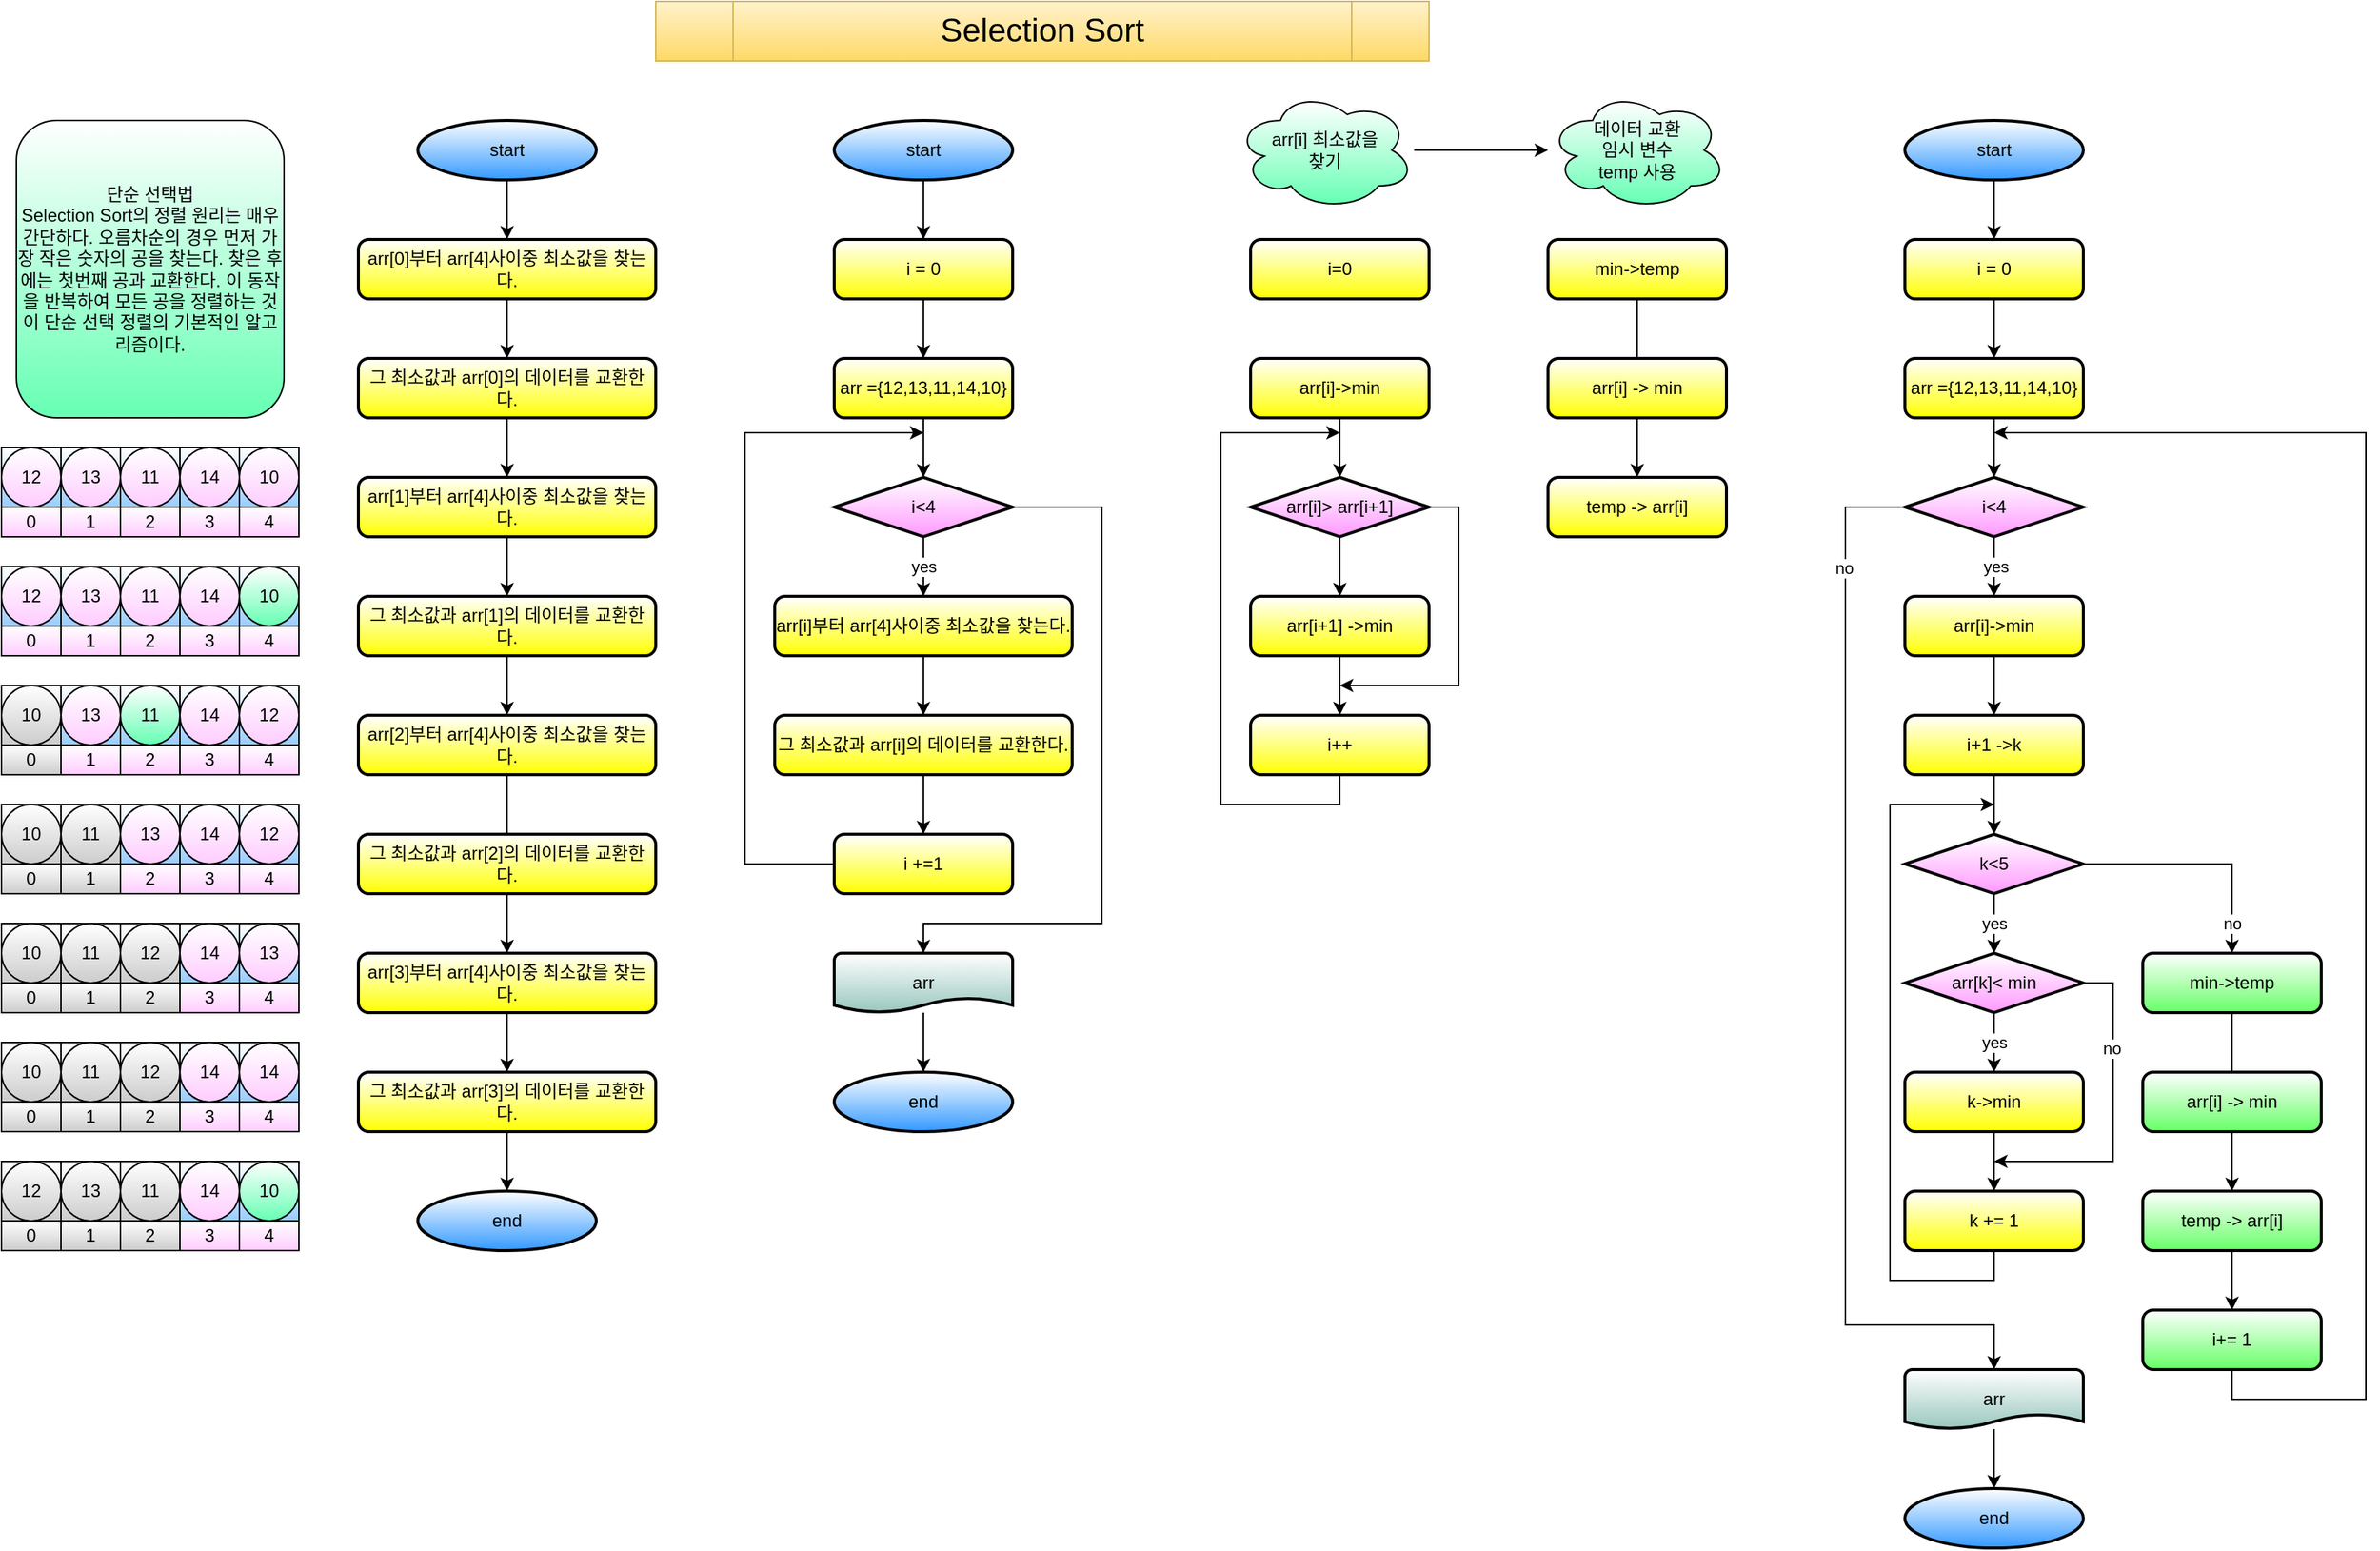 <mxfile version="19.0.3" type="device"><diagram id="YTNmqor_AYTTF3QztBnO" name="Page-1"><mxGraphModel dx="1662" dy="857" grid="1" gridSize="10" guides="1" tooltips="1" connect="1" arrows="1" fold="1" page="1" pageScale="1" pageWidth="850" pageHeight="1100" math="0" shadow="0"><root><mxCell id="0"/><mxCell id="1" parent="0"/><mxCell id="AClS4uB_UCHon8hixIta-1" value="" style="edgeStyle=orthogonalEdgeStyle;rounded=0;orthogonalLoop=1;jettySize=auto;html=1;" edge="1" parent="1" source="AClS4uB_UCHon8hixIta-2" target="AClS4uB_UCHon8hixIta-172"><mxGeometry relative="1" as="geometry"/></mxCell><mxCell id="AClS4uB_UCHon8hixIta-2" value="start" style="strokeWidth=2;html=1;shape=mxgraph.flowchart.start_2;whiteSpace=wrap;rounded=0;sketch=0;gradientColor=#3399FF;" vertex="1" parent="1"><mxGeometry x="600" y="120" width="120" height="40" as="geometry"/></mxCell><mxCell id="AClS4uB_UCHon8hixIta-3" value="" style="ellipse;whiteSpace=wrap;html=1;aspect=fixed;gradientColor=#FFCCFF;" vertex="1" parent="1"><mxGeometry x="40" y="340" width="40" height="40" as="geometry"/></mxCell><mxCell id="AClS4uB_UCHon8hixIta-4" value="" style="whiteSpace=wrap;html=1;aspect=fixed;gradientColor=#99CCFF;" vertex="1" parent="1"><mxGeometry x="40" y="340" width="40" height="40" as="geometry"/></mxCell><mxCell id="AClS4uB_UCHon8hixIta-5" value="12" style="ellipse;whiteSpace=wrap;html=1;aspect=fixed;gradientColor=#FFCCFF;" vertex="1" parent="1"><mxGeometry x="40" y="340" width="40" height="40" as="geometry"/></mxCell><mxCell id="AClS4uB_UCHon8hixIta-6" value="0" style="rounded=0;whiteSpace=wrap;html=1;gradientColor=#FFCCFF;" vertex="1" parent="1"><mxGeometry x="40" y="380" width="40" height="20" as="geometry"/></mxCell><mxCell id="AClS4uB_UCHon8hixIta-7" value="" style="ellipse;whiteSpace=wrap;html=1;aspect=fixed;gradientColor=#FFCCFF;" vertex="1" parent="1"><mxGeometry x="80" y="340" width="40" height="40" as="geometry"/></mxCell><mxCell id="AClS4uB_UCHon8hixIta-8" value="" style="whiteSpace=wrap;html=1;aspect=fixed;gradientColor=#99CCFF;" vertex="1" parent="1"><mxGeometry x="80" y="340" width="40" height="40" as="geometry"/></mxCell><mxCell id="AClS4uB_UCHon8hixIta-9" value="13" style="ellipse;whiteSpace=wrap;html=1;aspect=fixed;gradientColor=#FFCCFF;" vertex="1" parent="1"><mxGeometry x="80" y="340" width="40" height="40" as="geometry"/></mxCell><mxCell id="AClS4uB_UCHon8hixIta-10" value="1" style="rounded=0;whiteSpace=wrap;html=1;gradientColor=#FFCCFF;" vertex="1" parent="1"><mxGeometry x="80" y="380" width="40" height="20" as="geometry"/></mxCell><mxCell id="AClS4uB_UCHon8hixIta-11" value="" style="ellipse;whiteSpace=wrap;html=1;aspect=fixed;gradientColor=#FFCCFF;" vertex="1" parent="1"><mxGeometry x="120" y="340" width="40" height="40" as="geometry"/></mxCell><mxCell id="AClS4uB_UCHon8hixIta-12" value="" style="whiteSpace=wrap;html=1;aspect=fixed;gradientColor=#99CCFF;" vertex="1" parent="1"><mxGeometry x="120" y="340" width="40" height="40" as="geometry"/></mxCell><mxCell id="AClS4uB_UCHon8hixIta-13" value="11" style="ellipse;whiteSpace=wrap;html=1;aspect=fixed;gradientColor=#FFCCFF;" vertex="1" parent="1"><mxGeometry x="120" y="340" width="40" height="40" as="geometry"/></mxCell><mxCell id="AClS4uB_UCHon8hixIta-14" value="2" style="rounded=0;whiteSpace=wrap;html=1;gradientColor=#FFCCFF;" vertex="1" parent="1"><mxGeometry x="120" y="380" width="40" height="20" as="geometry"/></mxCell><mxCell id="AClS4uB_UCHon8hixIta-15" value="" style="ellipse;whiteSpace=wrap;html=1;aspect=fixed;gradientColor=#FFCCFF;" vertex="1" parent="1"><mxGeometry x="160" y="340" width="40" height="40" as="geometry"/></mxCell><mxCell id="AClS4uB_UCHon8hixIta-16" value="" style="whiteSpace=wrap;html=1;aspect=fixed;gradientColor=#99CCFF;" vertex="1" parent="1"><mxGeometry x="160" y="340" width="40" height="40" as="geometry"/></mxCell><mxCell id="AClS4uB_UCHon8hixIta-17" value="14" style="ellipse;whiteSpace=wrap;html=1;aspect=fixed;gradientColor=#FFCCFF;" vertex="1" parent="1"><mxGeometry x="160" y="340" width="40" height="40" as="geometry"/></mxCell><mxCell id="AClS4uB_UCHon8hixIta-18" value="3" style="rounded=0;whiteSpace=wrap;html=1;gradientColor=#FFCCFF;" vertex="1" parent="1"><mxGeometry x="160" y="380" width="40" height="20" as="geometry"/></mxCell><mxCell id="AClS4uB_UCHon8hixIta-19" value="" style="ellipse;whiteSpace=wrap;html=1;aspect=fixed;gradientColor=#FFCCFF;" vertex="1" parent="1"><mxGeometry x="200" y="340" width="40" height="40" as="geometry"/></mxCell><mxCell id="AClS4uB_UCHon8hixIta-20" value="" style="whiteSpace=wrap;html=1;aspect=fixed;gradientColor=#99CCFF;" vertex="1" parent="1"><mxGeometry x="200" y="340" width="40" height="40" as="geometry"/></mxCell><mxCell id="AClS4uB_UCHon8hixIta-21" value="10" style="ellipse;whiteSpace=wrap;html=1;aspect=fixed;gradientColor=#FFCCFF;" vertex="1" parent="1"><mxGeometry x="200" y="340" width="40" height="40" as="geometry"/></mxCell><mxCell id="AClS4uB_UCHon8hixIta-22" value="4" style="rounded=0;whiteSpace=wrap;html=1;gradientColor=#FFCCFF;" vertex="1" parent="1"><mxGeometry x="200" y="380" width="40" height="20" as="geometry"/></mxCell><mxCell id="AClS4uB_UCHon8hixIta-23" value="" style="ellipse;whiteSpace=wrap;html=1;aspect=fixed;gradientColor=#FFCCFF;" vertex="1" parent="1"><mxGeometry x="40" y="420" width="40" height="40" as="geometry"/></mxCell><mxCell id="AClS4uB_UCHon8hixIta-24" value="" style="whiteSpace=wrap;html=1;aspect=fixed;gradientColor=#99CCFF;" vertex="1" parent="1"><mxGeometry x="40" y="420" width="40" height="40" as="geometry"/></mxCell><mxCell id="AClS4uB_UCHon8hixIta-25" value="12" style="ellipse;whiteSpace=wrap;html=1;aspect=fixed;gradientColor=#FFCCFF;" vertex="1" parent="1"><mxGeometry x="40" y="420" width="40" height="40" as="geometry"/></mxCell><mxCell id="AClS4uB_UCHon8hixIta-26" value="0" style="rounded=0;whiteSpace=wrap;html=1;gradientColor=#FFCCFF;" vertex="1" parent="1"><mxGeometry x="40" y="460" width="40" height="20" as="geometry"/></mxCell><mxCell id="AClS4uB_UCHon8hixIta-27" value="" style="ellipse;whiteSpace=wrap;html=1;aspect=fixed;gradientColor=#FFCCFF;" vertex="1" parent="1"><mxGeometry x="80" y="420" width="40" height="40" as="geometry"/></mxCell><mxCell id="AClS4uB_UCHon8hixIta-28" value="" style="whiteSpace=wrap;html=1;aspect=fixed;gradientColor=#99CCFF;" vertex="1" parent="1"><mxGeometry x="80" y="420" width="40" height="40" as="geometry"/></mxCell><mxCell id="AClS4uB_UCHon8hixIta-29" value="13" style="ellipse;whiteSpace=wrap;html=1;aspect=fixed;gradientColor=#FFCCFF;" vertex="1" parent="1"><mxGeometry x="80" y="420" width="40" height="40" as="geometry"/></mxCell><mxCell id="AClS4uB_UCHon8hixIta-30" value="1" style="rounded=0;whiteSpace=wrap;html=1;gradientColor=#FFCCFF;" vertex="1" parent="1"><mxGeometry x="80" y="460" width="40" height="20" as="geometry"/></mxCell><mxCell id="AClS4uB_UCHon8hixIta-31" value="" style="ellipse;whiteSpace=wrap;html=1;aspect=fixed;gradientColor=#FFCCFF;" vertex="1" parent="1"><mxGeometry x="120" y="420" width="40" height="40" as="geometry"/></mxCell><mxCell id="AClS4uB_UCHon8hixIta-32" value="" style="whiteSpace=wrap;html=1;aspect=fixed;gradientColor=#99CCFF;" vertex="1" parent="1"><mxGeometry x="120" y="420" width="40" height="40" as="geometry"/></mxCell><mxCell id="AClS4uB_UCHon8hixIta-33" value="11" style="ellipse;whiteSpace=wrap;html=1;aspect=fixed;gradientColor=#FFCCFF;" vertex="1" parent="1"><mxGeometry x="120" y="420" width="40" height="40" as="geometry"/></mxCell><mxCell id="AClS4uB_UCHon8hixIta-34" value="2" style="rounded=0;whiteSpace=wrap;html=1;gradientColor=#FFCCFF;" vertex="1" parent="1"><mxGeometry x="120" y="460" width="40" height="20" as="geometry"/></mxCell><mxCell id="AClS4uB_UCHon8hixIta-35" value="" style="ellipse;whiteSpace=wrap;html=1;aspect=fixed;gradientColor=#FFCCFF;" vertex="1" parent="1"><mxGeometry x="160" y="420" width="40" height="40" as="geometry"/></mxCell><mxCell id="AClS4uB_UCHon8hixIta-36" value="" style="whiteSpace=wrap;html=1;aspect=fixed;gradientColor=#99CCFF;" vertex="1" parent="1"><mxGeometry x="160" y="420" width="40" height="40" as="geometry"/></mxCell><mxCell id="AClS4uB_UCHon8hixIta-37" value="14" style="ellipse;whiteSpace=wrap;html=1;aspect=fixed;gradientColor=#FFCCFF;" vertex="1" parent="1"><mxGeometry x="160" y="420" width="40" height="40" as="geometry"/></mxCell><mxCell id="AClS4uB_UCHon8hixIta-38" value="3" style="rounded=0;whiteSpace=wrap;html=1;gradientColor=#FFCCFF;" vertex="1" parent="1"><mxGeometry x="160" y="460" width="40" height="20" as="geometry"/></mxCell><mxCell id="AClS4uB_UCHon8hixIta-39" value="" style="ellipse;whiteSpace=wrap;html=1;aspect=fixed;gradientColor=#FFCCFF;" vertex="1" parent="1"><mxGeometry x="200" y="420" width="40" height="40" as="geometry"/></mxCell><mxCell id="AClS4uB_UCHon8hixIta-40" value="" style="whiteSpace=wrap;html=1;aspect=fixed;gradientColor=#99CCFF;" vertex="1" parent="1"><mxGeometry x="200" y="420" width="40" height="40" as="geometry"/></mxCell><mxCell id="AClS4uB_UCHon8hixIta-41" value="10" style="ellipse;whiteSpace=wrap;html=1;aspect=fixed;gradientColor=#66FFB3;" vertex="1" parent="1"><mxGeometry x="200" y="420" width="40" height="40" as="geometry"/></mxCell><mxCell id="AClS4uB_UCHon8hixIta-42" value="4" style="rounded=0;whiteSpace=wrap;html=1;gradientColor=#FFCCFF;" vertex="1" parent="1"><mxGeometry x="200" y="460" width="40" height="20" as="geometry"/></mxCell><mxCell id="AClS4uB_UCHon8hixIta-43" value="" style="ellipse;whiteSpace=wrap;html=1;aspect=fixed;gradientColor=#CCCCCC;" vertex="1" parent="1"><mxGeometry x="40" y="500" width="40" height="40" as="geometry"/></mxCell><mxCell id="AClS4uB_UCHon8hixIta-44" value="" style="whiteSpace=wrap;html=1;aspect=fixed;gradientColor=#CCCCCC;" vertex="1" parent="1"><mxGeometry x="40" y="500" width="40" height="40" as="geometry"/></mxCell><mxCell id="AClS4uB_UCHon8hixIta-45" value="10" style="ellipse;whiteSpace=wrap;html=1;aspect=fixed;gradientColor=#CCCCCC;" vertex="1" parent="1"><mxGeometry x="40" y="500" width="40" height="40" as="geometry"/></mxCell><mxCell id="AClS4uB_UCHon8hixIta-46" value="0" style="rounded=0;whiteSpace=wrap;html=1;gradientColor=#CCCCCC;" vertex="1" parent="1"><mxGeometry x="40" y="540" width="40" height="20" as="geometry"/></mxCell><mxCell id="AClS4uB_UCHon8hixIta-47" value="" style="ellipse;whiteSpace=wrap;html=1;aspect=fixed;gradientColor=#FFCCFF;" vertex="1" parent="1"><mxGeometry x="80" y="500" width="40" height="40" as="geometry"/></mxCell><mxCell id="AClS4uB_UCHon8hixIta-48" value="" style="whiteSpace=wrap;html=1;aspect=fixed;gradientColor=#99CCFF;" vertex="1" parent="1"><mxGeometry x="80" y="500" width="40" height="40" as="geometry"/></mxCell><mxCell id="AClS4uB_UCHon8hixIta-49" value="13" style="ellipse;whiteSpace=wrap;html=1;aspect=fixed;gradientColor=#FFCCFF;" vertex="1" parent="1"><mxGeometry x="80" y="500" width="40" height="40" as="geometry"/></mxCell><mxCell id="AClS4uB_UCHon8hixIta-50" value="1" style="rounded=0;whiteSpace=wrap;html=1;gradientColor=#FFCCFF;" vertex="1" parent="1"><mxGeometry x="80" y="540" width="40" height="20" as="geometry"/></mxCell><mxCell id="AClS4uB_UCHon8hixIta-51" value="" style="ellipse;whiteSpace=wrap;html=1;aspect=fixed;gradientColor=#FFCCFF;" vertex="1" parent="1"><mxGeometry x="120" y="500" width="40" height="40" as="geometry"/></mxCell><mxCell id="AClS4uB_UCHon8hixIta-52" value="" style="whiteSpace=wrap;html=1;aspect=fixed;gradientColor=#99CCFF;" vertex="1" parent="1"><mxGeometry x="120" y="500" width="40" height="40" as="geometry"/></mxCell><mxCell id="AClS4uB_UCHon8hixIta-53" value="11" style="ellipse;whiteSpace=wrap;html=1;aspect=fixed;gradientColor=#66FFB3;" vertex="1" parent="1"><mxGeometry x="120" y="500" width="40" height="40" as="geometry"/></mxCell><mxCell id="AClS4uB_UCHon8hixIta-54" value="2" style="rounded=0;whiteSpace=wrap;html=1;gradientColor=#FFCCFF;" vertex="1" parent="1"><mxGeometry x="120" y="540" width="40" height="20" as="geometry"/></mxCell><mxCell id="AClS4uB_UCHon8hixIta-55" value="" style="ellipse;whiteSpace=wrap;html=1;aspect=fixed;gradientColor=#FFCCFF;" vertex="1" parent="1"><mxGeometry x="160" y="500" width="40" height="40" as="geometry"/></mxCell><mxCell id="AClS4uB_UCHon8hixIta-56" value="" style="whiteSpace=wrap;html=1;aspect=fixed;gradientColor=#99CCFF;" vertex="1" parent="1"><mxGeometry x="160" y="500" width="40" height="40" as="geometry"/></mxCell><mxCell id="AClS4uB_UCHon8hixIta-57" value="14" style="ellipse;whiteSpace=wrap;html=1;aspect=fixed;gradientColor=#FFCCFF;" vertex="1" parent="1"><mxGeometry x="160" y="500" width="40" height="40" as="geometry"/></mxCell><mxCell id="AClS4uB_UCHon8hixIta-58" value="3" style="rounded=0;whiteSpace=wrap;html=1;gradientColor=#FFCCFF;" vertex="1" parent="1"><mxGeometry x="160" y="540" width="40" height="20" as="geometry"/></mxCell><mxCell id="AClS4uB_UCHon8hixIta-59" value="" style="ellipse;whiteSpace=wrap;html=1;aspect=fixed;gradientColor=#FFCCFF;" vertex="1" parent="1"><mxGeometry x="200" y="500" width="40" height="40" as="geometry"/></mxCell><mxCell id="AClS4uB_UCHon8hixIta-60" value="" style="whiteSpace=wrap;html=1;aspect=fixed;gradientColor=#99CCFF;" vertex="1" parent="1"><mxGeometry x="200" y="500" width="40" height="40" as="geometry"/></mxCell><mxCell id="AClS4uB_UCHon8hixIta-61" value="12" style="ellipse;whiteSpace=wrap;html=1;aspect=fixed;gradientColor=#FFCCFF;" vertex="1" parent="1"><mxGeometry x="200" y="500" width="40" height="40" as="geometry"/></mxCell><mxCell id="AClS4uB_UCHon8hixIta-62" value="4" style="rounded=0;whiteSpace=wrap;html=1;gradientColor=#FFCCFF;" vertex="1" parent="1"><mxGeometry x="200" y="540" width="40" height="20" as="geometry"/></mxCell><mxCell id="AClS4uB_UCHon8hixIta-63" value="" style="ellipse;whiteSpace=wrap;html=1;aspect=fixed;gradientColor=#CCCCCC;" vertex="1" parent="1"><mxGeometry x="40" y="580" width="40" height="40" as="geometry"/></mxCell><mxCell id="AClS4uB_UCHon8hixIta-64" value="" style="whiteSpace=wrap;html=1;aspect=fixed;gradientColor=#CCCCCC;" vertex="1" parent="1"><mxGeometry x="40" y="580" width="40" height="40" as="geometry"/></mxCell><mxCell id="AClS4uB_UCHon8hixIta-65" value="10" style="ellipse;whiteSpace=wrap;html=1;aspect=fixed;gradientColor=#CCCCCC;" vertex="1" parent="1"><mxGeometry x="40" y="580" width="40" height="40" as="geometry"/></mxCell><mxCell id="AClS4uB_UCHon8hixIta-66" value="0" style="rounded=0;whiteSpace=wrap;html=1;gradientColor=#CCCCCC;" vertex="1" parent="1"><mxGeometry x="40" y="620" width="40" height="20" as="geometry"/></mxCell><mxCell id="AClS4uB_UCHon8hixIta-67" value="" style="ellipse;whiteSpace=wrap;html=1;aspect=fixed;gradientColor=#CCCCCC;" vertex="1" parent="1"><mxGeometry x="80" y="580" width="40" height="40" as="geometry"/></mxCell><mxCell id="AClS4uB_UCHon8hixIta-68" value="" style="whiteSpace=wrap;html=1;aspect=fixed;gradientColor=#CCCCCC;" vertex="1" parent="1"><mxGeometry x="80" y="580" width="40" height="40" as="geometry"/></mxCell><mxCell id="AClS4uB_UCHon8hixIta-69" value="11" style="ellipse;whiteSpace=wrap;html=1;aspect=fixed;gradientColor=#CCCCCC;" vertex="1" parent="1"><mxGeometry x="80" y="580" width="40" height="40" as="geometry"/></mxCell><mxCell id="AClS4uB_UCHon8hixIta-70" value="1" style="rounded=0;whiteSpace=wrap;html=1;gradientColor=#CCCCCC;" vertex="1" parent="1"><mxGeometry x="80" y="620" width="40" height="20" as="geometry"/></mxCell><mxCell id="AClS4uB_UCHon8hixIta-71" value="" style="ellipse;whiteSpace=wrap;html=1;aspect=fixed;gradientColor=#FFCCFF;" vertex="1" parent="1"><mxGeometry x="120" y="580" width="40" height="40" as="geometry"/></mxCell><mxCell id="AClS4uB_UCHon8hixIta-72" value="" style="whiteSpace=wrap;html=1;aspect=fixed;gradientColor=#99CCFF;" vertex="1" parent="1"><mxGeometry x="120" y="580" width="40" height="40" as="geometry"/></mxCell><mxCell id="AClS4uB_UCHon8hixIta-73" value="13" style="ellipse;whiteSpace=wrap;html=1;aspect=fixed;gradientColor=#FFCCFF;" vertex="1" parent="1"><mxGeometry x="120" y="580" width="40" height="40" as="geometry"/></mxCell><mxCell id="AClS4uB_UCHon8hixIta-74" value="2" style="rounded=0;whiteSpace=wrap;html=1;gradientColor=#FFCCFF;" vertex="1" parent="1"><mxGeometry x="120" y="620" width="40" height="20" as="geometry"/></mxCell><mxCell id="AClS4uB_UCHon8hixIta-75" value="" style="ellipse;whiteSpace=wrap;html=1;aspect=fixed;gradientColor=#FFCCFF;" vertex="1" parent="1"><mxGeometry x="160" y="580" width="40" height="40" as="geometry"/></mxCell><mxCell id="AClS4uB_UCHon8hixIta-76" value="" style="whiteSpace=wrap;html=1;aspect=fixed;gradientColor=#99CCFF;" vertex="1" parent="1"><mxGeometry x="160" y="580" width="40" height="40" as="geometry"/></mxCell><mxCell id="AClS4uB_UCHon8hixIta-77" value="14" style="ellipse;whiteSpace=wrap;html=1;aspect=fixed;gradientColor=#FFCCFF;" vertex="1" parent="1"><mxGeometry x="160" y="580" width="40" height="40" as="geometry"/></mxCell><mxCell id="AClS4uB_UCHon8hixIta-78" value="3" style="rounded=0;whiteSpace=wrap;html=1;gradientColor=#FFCCFF;" vertex="1" parent="1"><mxGeometry x="160" y="620" width="40" height="20" as="geometry"/></mxCell><mxCell id="AClS4uB_UCHon8hixIta-79" value="" style="ellipse;whiteSpace=wrap;html=1;aspect=fixed;gradientColor=#FFCCFF;" vertex="1" parent="1"><mxGeometry x="200" y="580" width="40" height="40" as="geometry"/></mxCell><mxCell id="AClS4uB_UCHon8hixIta-80" value="" style="whiteSpace=wrap;html=1;aspect=fixed;gradientColor=#99CCFF;" vertex="1" parent="1"><mxGeometry x="200" y="580" width="40" height="40" as="geometry"/></mxCell><mxCell id="AClS4uB_UCHon8hixIta-81" value="12" style="ellipse;whiteSpace=wrap;html=1;aspect=fixed;gradientColor=#FFCCFF;" vertex="1" parent="1"><mxGeometry x="200" y="580" width="40" height="40" as="geometry"/></mxCell><mxCell id="AClS4uB_UCHon8hixIta-82" value="4" style="rounded=0;whiteSpace=wrap;html=1;gradientColor=#FFCCFF;" vertex="1" parent="1"><mxGeometry x="200" y="620" width="40" height="20" as="geometry"/></mxCell><mxCell id="AClS4uB_UCHon8hixIta-83" value="" style="ellipse;whiteSpace=wrap;html=1;aspect=fixed;gradientColor=#CCCCCC;" vertex="1" parent="1"><mxGeometry x="40" y="660" width="40" height="40" as="geometry"/></mxCell><mxCell id="AClS4uB_UCHon8hixIta-84" value="" style="whiteSpace=wrap;html=1;aspect=fixed;gradientColor=#CCCCCC;" vertex="1" parent="1"><mxGeometry x="40" y="660" width="40" height="40" as="geometry"/></mxCell><mxCell id="AClS4uB_UCHon8hixIta-85" value="10" style="ellipse;whiteSpace=wrap;html=1;aspect=fixed;gradientColor=#CCCCCC;" vertex="1" parent="1"><mxGeometry x="40" y="660" width="40" height="40" as="geometry"/></mxCell><mxCell id="AClS4uB_UCHon8hixIta-86" value="0" style="rounded=0;whiteSpace=wrap;html=1;gradientColor=#CCCCCC;" vertex="1" parent="1"><mxGeometry x="40" y="700" width="40" height="20" as="geometry"/></mxCell><mxCell id="AClS4uB_UCHon8hixIta-87" value="" style="ellipse;whiteSpace=wrap;html=1;aspect=fixed;gradientColor=#CCCCCC;" vertex="1" parent="1"><mxGeometry x="80" y="660" width="40" height="40" as="geometry"/></mxCell><mxCell id="AClS4uB_UCHon8hixIta-88" value="" style="whiteSpace=wrap;html=1;aspect=fixed;gradientColor=#CCCCCC;" vertex="1" parent="1"><mxGeometry x="80" y="660" width="40" height="40" as="geometry"/></mxCell><mxCell id="AClS4uB_UCHon8hixIta-89" value="11" style="ellipse;whiteSpace=wrap;html=1;aspect=fixed;gradientColor=#CCCCCC;" vertex="1" parent="1"><mxGeometry x="80" y="660" width="40" height="40" as="geometry"/></mxCell><mxCell id="AClS4uB_UCHon8hixIta-90" value="1" style="rounded=0;whiteSpace=wrap;html=1;gradientColor=#CCCCCC;" vertex="1" parent="1"><mxGeometry x="80" y="700" width="40" height="20" as="geometry"/></mxCell><mxCell id="AClS4uB_UCHon8hixIta-91" value="" style="ellipse;whiteSpace=wrap;html=1;aspect=fixed;gradientColor=#CCCCCC;" vertex="1" parent="1"><mxGeometry x="120" y="660" width="40" height="40" as="geometry"/></mxCell><mxCell id="AClS4uB_UCHon8hixIta-92" value="" style="whiteSpace=wrap;html=1;aspect=fixed;gradientColor=#CCCCCC;" vertex="1" parent="1"><mxGeometry x="120" y="660" width="40" height="40" as="geometry"/></mxCell><mxCell id="AClS4uB_UCHon8hixIta-93" value="12" style="ellipse;whiteSpace=wrap;html=1;aspect=fixed;gradientColor=#CCCCCC;" vertex="1" parent="1"><mxGeometry x="120" y="660" width="40" height="40" as="geometry"/></mxCell><mxCell id="AClS4uB_UCHon8hixIta-94" value="2" style="rounded=0;whiteSpace=wrap;html=1;gradientColor=#CCCCCC;" vertex="1" parent="1"><mxGeometry x="120" y="700" width="40" height="20" as="geometry"/></mxCell><mxCell id="AClS4uB_UCHon8hixIta-95" value="" style="ellipse;whiteSpace=wrap;html=1;aspect=fixed;gradientColor=#FFCCFF;" vertex="1" parent="1"><mxGeometry x="160" y="660" width="40" height="40" as="geometry"/></mxCell><mxCell id="AClS4uB_UCHon8hixIta-96" value="" style="whiteSpace=wrap;html=1;aspect=fixed;gradientColor=#99CCFF;" vertex="1" parent="1"><mxGeometry x="160" y="660" width="40" height="40" as="geometry"/></mxCell><mxCell id="AClS4uB_UCHon8hixIta-97" value="14" style="ellipse;whiteSpace=wrap;html=1;aspect=fixed;gradientColor=#FFCCFF;" vertex="1" parent="1"><mxGeometry x="160" y="660" width="40" height="40" as="geometry"/></mxCell><mxCell id="AClS4uB_UCHon8hixIta-98" value="3" style="rounded=0;whiteSpace=wrap;html=1;gradientColor=#FFCCFF;" vertex="1" parent="1"><mxGeometry x="160" y="700" width="40" height="20" as="geometry"/></mxCell><mxCell id="AClS4uB_UCHon8hixIta-99" value="" style="ellipse;whiteSpace=wrap;html=1;aspect=fixed;gradientColor=#FFCCFF;" vertex="1" parent="1"><mxGeometry x="200" y="660" width="40" height="40" as="geometry"/></mxCell><mxCell id="AClS4uB_UCHon8hixIta-100" value="" style="whiteSpace=wrap;html=1;aspect=fixed;gradientColor=#99CCFF;" vertex="1" parent="1"><mxGeometry x="200" y="660" width="40" height="40" as="geometry"/></mxCell><mxCell id="AClS4uB_UCHon8hixIta-101" value="13" style="ellipse;whiteSpace=wrap;html=1;aspect=fixed;gradientColor=#FFCCFF;" vertex="1" parent="1"><mxGeometry x="200" y="660" width="40" height="40" as="geometry"/></mxCell><mxCell id="AClS4uB_UCHon8hixIta-102" value="4" style="rounded=0;whiteSpace=wrap;html=1;gradientColor=#FFCCFF;" vertex="1" parent="1"><mxGeometry x="200" y="700" width="40" height="20" as="geometry"/></mxCell><mxCell id="AClS4uB_UCHon8hixIta-103" value="" style="ellipse;whiteSpace=wrap;html=1;aspect=fixed;gradientColor=#CCCCCC;" vertex="1" parent="1"><mxGeometry x="40" y="740" width="40" height="40" as="geometry"/></mxCell><mxCell id="AClS4uB_UCHon8hixIta-104" value="" style="whiteSpace=wrap;html=1;aspect=fixed;gradientColor=#CCCCCC;" vertex="1" parent="1"><mxGeometry x="40" y="740" width="40" height="40" as="geometry"/></mxCell><mxCell id="AClS4uB_UCHon8hixIta-105" value="10" style="ellipse;whiteSpace=wrap;html=1;aspect=fixed;gradientColor=#CCCCCC;" vertex="1" parent="1"><mxGeometry x="40" y="740" width="40" height="40" as="geometry"/></mxCell><mxCell id="AClS4uB_UCHon8hixIta-106" value="0" style="rounded=0;whiteSpace=wrap;html=1;gradientColor=#CCCCCC;" vertex="1" parent="1"><mxGeometry x="40" y="780" width="40" height="20" as="geometry"/></mxCell><mxCell id="AClS4uB_UCHon8hixIta-107" value="" style="ellipse;whiteSpace=wrap;html=1;aspect=fixed;gradientColor=#CCCCCC;" vertex="1" parent="1"><mxGeometry x="80" y="740" width="40" height="40" as="geometry"/></mxCell><mxCell id="AClS4uB_UCHon8hixIta-108" value="" style="whiteSpace=wrap;html=1;aspect=fixed;gradientColor=#CCCCCC;" vertex="1" parent="1"><mxGeometry x="80" y="740" width="40" height="40" as="geometry"/></mxCell><mxCell id="AClS4uB_UCHon8hixIta-109" value="11" style="ellipse;whiteSpace=wrap;html=1;aspect=fixed;gradientColor=#CCCCCC;" vertex="1" parent="1"><mxGeometry x="80" y="740" width="40" height="40" as="geometry"/></mxCell><mxCell id="AClS4uB_UCHon8hixIta-110" value="1" style="rounded=0;whiteSpace=wrap;html=1;gradientColor=#CCCCCC;" vertex="1" parent="1"><mxGeometry x="80" y="780" width="40" height="20" as="geometry"/></mxCell><mxCell id="AClS4uB_UCHon8hixIta-111" value="" style="ellipse;whiteSpace=wrap;html=1;aspect=fixed;gradientColor=#CCCCCC;" vertex="1" parent="1"><mxGeometry x="120" y="740" width="40" height="40" as="geometry"/></mxCell><mxCell id="AClS4uB_UCHon8hixIta-112" value="" style="whiteSpace=wrap;html=1;aspect=fixed;gradientColor=#CCCCCC;" vertex="1" parent="1"><mxGeometry x="120" y="740" width="40" height="40" as="geometry"/></mxCell><mxCell id="AClS4uB_UCHon8hixIta-113" value="12" style="ellipse;whiteSpace=wrap;html=1;aspect=fixed;gradientColor=#CCCCCC;" vertex="1" parent="1"><mxGeometry x="120" y="740" width="40" height="40" as="geometry"/></mxCell><mxCell id="AClS4uB_UCHon8hixIta-114" value="2" style="rounded=0;whiteSpace=wrap;html=1;gradientColor=#CCCCCC;" vertex="1" parent="1"><mxGeometry x="120" y="780" width="40" height="20" as="geometry"/></mxCell><mxCell id="AClS4uB_UCHon8hixIta-115" value="" style="ellipse;whiteSpace=wrap;html=1;aspect=fixed;gradientColor=#FFCCFF;" vertex="1" parent="1"><mxGeometry x="160" y="740" width="40" height="40" as="geometry"/></mxCell><mxCell id="AClS4uB_UCHon8hixIta-116" value="" style="whiteSpace=wrap;html=1;aspect=fixed;gradientColor=#99CCFF;" vertex="1" parent="1"><mxGeometry x="160" y="740" width="40" height="40" as="geometry"/></mxCell><mxCell id="AClS4uB_UCHon8hixIta-117" value="14" style="ellipse;whiteSpace=wrap;html=1;aspect=fixed;gradientColor=#FFCCFF;" vertex="1" parent="1"><mxGeometry x="160" y="740" width="40" height="40" as="geometry"/></mxCell><mxCell id="AClS4uB_UCHon8hixIta-118" value="3" style="rounded=0;whiteSpace=wrap;html=1;gradientColor=#FFCCFF;" vertex="1" parent="1"><mxGeometry x="160" y="780" width="40" height="20" as="geometry"/></mxCell><mxCell id="AClS4uB_UCHon8hixIta-119" value="" style="ellipse;whiteSpace=wrap;html=1;aspect=fixed;gradientColor=#FFCCFF;" vertex="1" parent="1"><mxGeometry x="200" y="740" width="40" height="40" as="geometry"/></mxCell><mxCell id="AClS4uB_UCHon8hixIta-120" value="" style="whiteSpace=wrap;html=1;aspect=fixed;gradientColor=#99CCFF;" vertex="1" parent="1"><mxGeometry x="200" y="740" width="40" height="40" as="geometry"/></mxCell><mxCell id="AClS4uB_UCHon8hixIta-121" value="14" style="ellipse;whiteSpace=wrap;html=1;aspect=fixed;gradientColor=#FFCCFF;" vertex="1" parent="1"><mxGeometry x="200" y="740" width="40" height="40" as="geometry"/></mxCell><mxCell id="AClS4uB_UCHon8hixIta-122" value="4" style="rounded=0;whiteSpace=wrap;html=1;gradientColor=#FFCCFF;" vertex="1" parent="1"><mxGeometry x="200" y="780" width="40" height="20" as="geometry"/></mxCell><mxCell id="AClS4uB_UCHon8hixIta-123" value="" style="ellipse;whiteSpace=wrap;html=1;aspect=fixed;gradientColor=#CCCCCC;" vertex="1" parent="1"><mxGeometry x="40" y="820" width="40" height="40" as="geometry"/></mxCell><mxCell id="AClS4uB_UCHon8hixIta-124" value="" style="whiteSpace=wrap;html=1;aspect=fixed;gradientColor=#CCCCCC;" vertex="1" parent="1"><mxGeometry x="40" y="820" width="40" height="40" as="geometry"/></mxCell><mxCell id="AClS4uB_UCHon8hixIta-125" value="12" style="ellipse;whiteSpace=wrap;html=1;aspect=fixed;gradientColor=#CCCCCC;" vertex="1" parent="1"><mxGeometry x="40" y="820" width="40" height="40" as="geometry"/></mxCell><mxCell id="AClS4uB_UCHon8hixIta-126" value="0" style="rounded=0;whiteSpace=wrap;html=1;gradientColor=#CCCCCC;" vertex="1" parent="1"><mxGeometry x="40" y="860" width="40" height="20" as="geometry"/></mxCell><mxCell id="AClS4uB_UCHon8hixIta-127" value="" style="ellipse;whiteSpace=wrap;html=1;aspect=fixed;gradientColor=#CCCCCC;" vertex="1" parent="1"><mxGeometry x="80" y="820" width="40" height="40" as="geometry"/></mxCell><mxCell id="AClS4uB_UCHon8hixIta-128" value="" style="whiteSpace=wrap;html=1;aspect=fixed;gradientColor=#CCCCCC;" vertex="1" parent="1"><mxGeometry x="80" y="820" width="40" height="40" as="geometry"/></mxCell><mxCell id="AClS4uB_UCHon8hixIta-129" value="13" style="ellipse;whiteSpace=wrap;html=1;aspect=fixed;gradientColor=#CCCCCC;" vertex="1" parent="1"><mxGeometry x="80" y="820" width="40" height="40" as="geometry"/></mxCell><mxCell id="AClS4uB_UCHon8hixIta-130" value="1" style="rounded=0;whiteSpace=wrap;html=1;gradientColor=#CCCCCC;" vertex="1" parent="1"><mxGeometry x="80" y="860" width="40" height="20" as="geometry"/></mxCell><mxCell id="AClS4uB_UCHon8hixIta-131" value="" style="ellipse;whiteSpace=wrap;html=1;aspect=fixed;gradientColor=#CCCCCC;" vertex="1" parent="1"><mxGeometry x="120" y="820" width="40" height="40" as="geometry"/></mxCell><mxCell id="AClS4uB_UCHon8hixIta-132" value="" style="whiteSpace=wrap;html=1;aspect=fixed;gradientColor=#CCCCCC;" vertex="1" parent="1"><mxGeometry x="120" y="820" width="40" height="40" as="geometry"/></mxCell><mxCell id="AClS4uB_UCHon8hixIta-133" value="11" style="ellipse;whiteSpace=wrap;html=1;aspect=fixed;gradientColor=#CCCCCC;" vertex="1" parent="1"><mxGeometry x="120" y="820" width="40" height="40" as="geometry"/></mxCell><mxCell id="AClS4uB_UCHon8hixIta-134" value="2" style="rounded=0;whiteSpace=wrap;html=1;gradientColor=#CCCCCC;" vertex="1" parent="1"><mxGeometry x="120" y="860" width="40" height="20" as="geometry"/></mxCell><mxCell id="AClS4uB_UCHon8hixIta-135" value="" style="ellipse;whiteSpace=wrap;html=1;aspect=fixed;gradientColor=#FFCCFF;" vertex="1" parent="1"><mxGeometry x="160" y="820" width="40" height="40" as="geometry"/></mxCell><mxCell id="AClS4uB_UCHon8hixIta-136" value="" style="whiteSpace=wrap;html=1;aspect=fixed;gradientColor=#99CCFF;" vertex="1" parent="1"><mxGeometry x="160" y="820" width="40" height="40" as="geometry"/></mxCell><mxCell id="AClS4uB_UCHon8hixIta-137" value="14" style="ellipse;whiteSpace=wrap;html=1;aspect=fixed;gradientColor=#FFCCFF;" vertex="1" parent="1"><mxGeometry x="160" y="820" width="40" height="40" as="geometry"/></mxCell><mxCell id="AClS4uB_UCHon8hixIta-138" value="3" style="rounded=0;whiteSpace=wrap;html=1;gradientColor=#FFCCFF;" vertex="1" parent="1"><mxGeometry x="160" y="860" width="40" height="20" as="geometry"/></mxCell><mxCell id="AClS4uB_UCHon8hixIta-139" value="" style="ellipse;whiteSpace=wrap;html=1;aspect=fixed;gradientColor=#FFCCFF;" vertex="1" parent="1"><mxGeometry x="200" y="820" width="40" height="40" as="geometry"/></mxCell><mxCell id="AClS4uB_UCHon8hixIta-140" value="" style="whiteSpace=wrap;html=1;aspect=fixed;gradientColor=#99CCFF;" vertex="1" parent="1"><mxGeometry x="200" y="820" width="40" height="40" as="geometry"/></mxCell><mxCell id="AClS4uB_UCHon8hixIta-141" value="10" style="ellipse;whiteSpace=wrap;html=1;aspect=fixed;gradientColor=#66FFB3;" vertex="1" parent="1"><mxGeometry x="200" y="820" width="40" height="40" as="geometry"/></mxCell><mxCell id="AClS4uB_UCHon8hixIta-142" value="4" style="rounded=0;whiteSpace=wrap;html=1;gradientColor=#FFCCFF;" vertex="1" parent="1"><mxGeometry x="200" y="860" width="40" height="20" as="geometry"/></mxCell><mxCell id="AClS4uB_UCHon8hixIta-143" value="" style="edgeStyle=orthogonalEdgeStyle;rounded=0;orthogonalLoop=1;jettySize=auto;html=1;" edge="1" parent="1" source="AClS4uB_UCHon8hixIta-144" target="AClS4uB_UCHon8hixIta-146"><mxGeometry relative="1" as="geometry"/></mxCell><mxCell id="AClS4uB_UCHon8hixIta-144" value="start" style="strokeWidth=2;html=1;shape=mxgraph.flowchart.start_2;whiteSpace=wrap;rounded=0;sketch=0;gradientColor=#3399FF;" vertex="1" parent="1"><mxGeometry x="320" y="120" width="120" height="40" as="geometry"/></mxCell><mxCell id="AClS4uB_UCHon8hixIta-145" value="" style="edgeStyle=orthogonalEdgeStyle;rounded=0;orthogonalLoop=1;jettySize=auto;html=1;" edge="1" parent="1" source="AClS4uB_UCHon8hixIta-146" target="AClS4uB_UCHon8hixIta-149"><mxGeometry relative="1" as="geometry"/></mxCell><mxCell id="AClS4uB_UCHon8hixIta-146" value="arr[0]부터 arr[4]사이중 최소값을 찾는다." style="rounded=1;whiteSpace=wrap;html=1;absoluteArcSize=1;arcSize=14;strokeWidth=2;sketch=0;gradientColor=#FFFF00;" vertex="1" parent="1"><mxGeometry x="280" y="200" width="200" height="40" as="geometry"/></mxCell><mxCell id="AClS4uB_UCHon8hixIta-147" value="단순 선택법&lt;br&gt;Selection Sort의 정렬 원리는 매우 간단하다. 오름차순의 경우 먼저 가장 작은 숫자의 공을 찾는다. 찾은 후에는 첫번째 공과 교환한다. 이 동작을 반복하여 모든 공을 정렬하는 것이 단순 선택 정렬의 기본적인 알고리즘이다." style="rounded=1;whiteSpace=wrap;html=1;gradientColor=#66FFB3;" vertex="1" parent="1"><mxGeometry x="50" y="120" width="180" height="200" as="geometry"/></mxCell><mxCell id="AClS4uB_UCHon8hixIta-148" value="" style="edgeStyle=orthogonalEdgeStyle;rounded=0;orthogonalLoop=1;jettySize=auto;html=1;" edge="1" parent="1" source="AClS4uB_UCHon8hixIta-149" target="AClS4uB_UCHon8hixIta-151"><mxGeometry relative="1" as="geometry"/></mxCell><mxCell id="AClS4uB_UCHon8hixIta-149" value="그 최소값과 arr[0]의 데이터를 교환한다." style="rounded=1;whiteSpace=wrap;html=1;absoluteArcSize=1;arcSize=14;strokeWidth=2;sketch=0;gradientColor=#FFFF00;" vertex="1" parent="1"><mxGeometry x="280" y="280" width="200" height="40" as="geometry"/></mxCell><mxCell id="AClS4uB_UCHon8hixIta-150" value="" style="edgeStyle=orthogonalEdgeStyle;rounded=0;orthogonalLoop=1;jettySize=auto;html=1;" edge="1" parent="1" source="AClS4uB_UCHon8hixIta-151" target="AClS4uB_UCHon8hixIta-153"><mxGeometry relative="1" as="geometry"/></mxCell><mxCell id="AClS4uB_UCHon8hixIta-151" value="arr[1]부터 arr[4]사이중 최소값을 찾는다." style="rounded=1;whiteSpace=wrap;html=1;absoluteArcSize=1;arcSize=14;strokeWidth=2;sketch=0;gradientColor=#FFFF00;" vertex="1" parent="1"><mxGeometry x="280" y="360" width="200" height="40" as="geometry"/></mxCell><mxCell id="AClS4uB_UCHon8hixIta-152" value="" style="edgeStyle=orthogonalEdgeStyle;rounded=0;orthogonalLoop=1;jettySize=auto;html=1;" edge="1" parent="1" source="AClS4uB_UCHon8hixIta-153" target="AClS4uB_UCHon8hixIta-155"><mxGeometry relative="1" as="geometry"/></mxCell><mxCell id="AClS4uB_UCHon8hixIta-153" value="그 최소값과 arr[1]의 데이터를 교환한다." style="rounded=1;whiteSpace=wrap;html=1;absoluteArcSize=1;arcSize=14;strokeWidth=2;sketch=0;gradientColor=#FFFF00;" vertex="1" parent="1"><mxGeometry x="280" y="440" width="200" height="40" as="geometry"/></mxCell><mxCell id="AClS4uB_UCHon8hixIta-154" value="" style="edgeStyle=orthogonalEdgeStyle;rounded=0;orthogonalLoop=1;jettySize=auto;html=1;" edge="1" parent="1" source="AClS4uB_UCHon8hixIta-155" target="AClS4uB_UCHon8hixIta-158"><mxGeometry relative="1" as="geometry"/></mxCell><mxCell id="AClS4uB_UCHon8hixIta-155" value="arr[2]부터 arr[4]사이중 최소값을 찾는다." style="rounded=1;whiteSpace=wrap;html=1;absoluteArcSize=1;arcSize=14;strokeWidth=2;sketch=0;gradientColor=#FFFF00;" vertex="1" parent="1"><mxGeometry x="280" y="520" width="200" height="40" as="geometry"/></mxCell><mxCell id="AClS4uB_UCHon8hixIta-156" value="그 최소값과 arr[2]의 데이터를 교환한다." style="rounded=1;whiteSpace=wrap;html=1;absoluteArcSize=1;arcSize=14;strokeWidth=2;sketch=0;gradientColor=#FFFF00;" vertex="1" parent="1"><mxGeometry x="280" y="600" width="200" height="40" as="geometry"/></mxCell><mxCell id="AClS4uB_UCHon8hixIta-157" value="" style="edgeStyle=orthogonalEdgeStyle;rounded=0;orthogonalLoop=1;jettySize=auto;html=1;" edge="1" parent="1" source="AClS4uB_UCHon8hixIta-158" target="AClS4uB_UCHon8hixIta-160"><mxGeometry relative="1" as="geometry"/></mxCell><mxCell id="AClS4uB_UCHon8hixIta-158" value="arr[3]부터 arr[4]사이중 최소값을 찾는다." style="rounded=1;whiteSpace=wrap;html=1;absoluteArcSize=1;arcSize=14;strokeWidth=2;sketch=0;gradientColor=#FFFF00;" vertex="1" parent="1"><mxGeometry x="280" y="680" width="200" height="40" as="geometry"/></mxCell><mxCell id="AClS4uB_UCHon8hixIta-159" value="" style="edgeStyle=orthogonalEdgeStyle;rounded=0;orthogonalLoop=1;jettySize=auto;html=1;" edge="1" parent="1" source="AClS4uB_UCHon8hixIta-160" target="AClS4uB_UCHon8hixIta-161"><mxGeometry relative="1" as="geometry"/></mxCell><mxCell id="AClS4uB_UCHon8hixIta-160" value="그 최소값과 arr[3]의 데이터를 교환한다." style="rounded=1;whiteSpace=wrap;html=1;absoluteArcSize=1;arcSize=14;strokeWidth=2;sketch=0;gradientColor=#FFFF00;" vertex="1" parent="1"><mxGeometry x="280" y="760" width="200" height="40" as="geometry"/></mxCell><mxCell id="AClS4uB_UCHon8hixIta-161" value="end" style="strokeWidth=2;html=1;shape=mxgraph.flowchart.start_2;whiteSpace=wrap;rounded=0;sketch=0;gradientColor=#3399FF;" vertex="1" parent="1"><mxGeometry x="320" y="840" width="120" height="40" as="geometry"/></mxCell><mxCell id="AClS4uB_UCHon8hixIta-162" value="" style="edgeStyle=orthogonalEdgeStyle;rounded=0;orthogonalLoop=1;jettySize=auto;html=1;" edge="1" parent="1" source="AClS4uB_UCHon8hixIta-163" target="AClS4uB_UCHon8hixIta-166"><mxGeometry relative="1" as="geometry"/></mxCell><mxCell id="AClS4uB_UCHon8hixIta-163" value="arr ={12,13,11,14,10}" style="rounded=1;whiteSpace=wrap;html=1;absoluteArcSize=1;arcSize=14;strokeWidth=2;sketch=0;gradientColor=#FFFF00;" vertex="1" parent="1"><mxGeometry x="600" y="280" width="120" height="40" as="geometry"/></mxCell><mxCell id="AClS4uB_UCHon8hixIta-164" value="yes" style="edgeStyle=orthogonalEdgeStyle;rounded=0;orthogonalLoop=1;jettySize=auto;html=1;" edge="1" parent="1" source="AClS4uB_UCHon8hixIta-166" target="AClS4uB_UCHon8hixIta-168"><mxGeometry relative="1" as="geometry"/></mxCell><mxCell id="AClS4uB_UCHon8hixIta-165" style="edgeStyle=orthogonalEdgeStyle;rounded=0;orthogonalLoop=1;jettySize=auto;html=1;entryX=0.5;entryY=0;entryDx=0;entryDy=0;entryPerimeter=0;" edge="1" parent="1" source="AClS4uB_UCHon8hixIta-166" target="AClS4uB_UCHon8hixIta-176"><mxGeometry relative="1" as="geometry"><Array as="points"><mxPoint x="780" y="380"/><mxPoint x="780" y="660"/><mxPoint x="660" y="660"/></Array></mxGeometry></mxCell><mxCell id="AClS4uB_UCHon8hixIta-166" value="i&amp;lt;4" style="strokeWidth=2;html=1;shape=mxgraph.flowchart.decision;whiteSpace=wrap;rounded=0;sketch=0;gradientColor=#FF99FF;" vertex="1" parent="1"><mxGeometry x="600" y="360" width="120" height="40" as="geometry"/></mxCell><mxCell id="AClS4uB_UCHon8hixIta-167" value="" style="edgeStyle=orthogonalEdgeStyle;rounded=0;orthogonalLoop=1;jettySize=auto;html=1;" edge="1" parent="1" source="AClS4uB_UCHon8hixIta-168" target="AClS4uB_UCHon8hixIta-170"><mxGeometry relative="1" as="geometry"/></mxCell><mxCell id="AClS4uB_UCHon8hixIta-168" value="arr[i]부터 arr[4]사이중 최소값을 찾는다." style="rounded=1;whiteSpace=wrap;html=1;absoluteArcSize=1;arcSize=14;strokeWidth=2;sketch=0;gradientColor=#FFFF00;" vertex="1" parent="1"><mxGeometry x="560" y="440" width="200" height="40" as="geometry"/></mxCell><mxCell id="AClS4uB_UCHon8hixIta-169" value="" style="edgeStyle=orthogonalEdgeStyle;rounded=0;orthogonalLoop=1;jettySize=auto;html=1;" edge="1" parent="1" source="AClS4uB_UCHon8hixIta-170" target="AClS4uB_UCHon8hixIta-174"><mxGeometry relative="1" as="geometry"/></mxCell><mxCell id="AClS4uB_UCHon8hixIta-170" value="그 최소값과 arr[i]의 데이터를 교환한다." style="rounded=1;whiteSpace=wrap;html=1;absoluteArcSize=1;arcSize=14;strokeWidth=2;sketch=0;gradientColor=#FFFF00;" vertex="1" parent="1"><mxGeometry x="560" y="520" width="200" height="40" as="geometry"/></mxCell><mxCell id="AClS4uB_UCHon8hixIta-171" value="" style="edgeStyle=orthogonalEdgeStyle;rounded=0;orthogonalLoop=1;jettySize=auto;html=1;" edge="1" parent="1" source="AClS4uB_UCHon8hixIta-172" target="AClS4uB_UCHon8hixIta-163"><mxGeometry relative="1" as="geometry"/></mxCell><mxCell id="AClS4uB_UCHon8hixIta-172" value="i = 0" style="rounded=1;whiteSpace=wrap;html=1;absoluteArcSize=1;arcSize=14;strokeWidth=2;sketch=0;gradientColor=#FFFF00;" vertex="1" parent="1"><mxGeometry x="600" y="200" width="120" height="40" as="geometry"/></mxCell><mxCell id="AClS4uB_UCHon8hixIta-173" style="edgeStyle=orthogonalEdgeStyle;rounded=0;orthogonalLoop=1;jettySize=auto;html=1;" edge="1" parent="1" source="AClS4uB_UCHon8hixIta-174"><mxGeometry relative="1" as="geometry"><mxPoint x="660" y="330" as="targetPoint"/><Array as="points"><mxPoint x="540" y="620"/><mxPoint x="540" y="330"/></Array></mxGeometry></mxCell><mxCell id="AClS4uB_UCHon8hixIta-174" value="i +=1" style="rounded=1;whiteSpace=wrap;html=1;absoluteArcSize=1;arcSize=14;strokeWidth=2;sketch=0;gradientColor=#FFFF00;" vertex="1" parent="1"><mxGeometry x="600" y="600" width="120" height="40" as="geometry"/></mxCell><mxCell id="AClS4uB_UCHon8hixIta-175" value="" style="edgeStyle=orthogonalEdgeStyle;rounded=0;orthogonalLoop=1;jettySize=auto;html=1;" edge="1" parent="1" source="AClS4uB_UCHon8hixIta-176" target="AClS4uB_UCHon8hixIta-177"><mxGeometry relative="1" as="geometry"/></mxCell><mxCell id="AClS4uB_UCHon8hixIta-176" value="arr" style="strokeWidth=2;html=1;shape=mxgraph.flowchart.document2;whiteSpace=wrap;size=0.25;rounded=0;sketch=0;gradientColor=#9AC7BF;" vertex="1" parent="1"><mxGeometry x="600" y="680" width="120" height="40" as="geometry"/></mxCell><mxCell id="AClS4uB_UCHon8hixIta-177" value="end" style="strokeWidth=2;html=1;shape=mxgraph.flowchart.start_2;whiteSpace=wrap;rounded=0;sketch=0;gradientColor=#3399FF;" vertex="1" parent="1"><mxGeometry x="600" y="760" width="120" height="40" as="geometry"/></mxCell><mxCell id="AClS4uB_UCHon8hixIta-178" value="" style="edgeStyle=orthogonalEdgeStyle;rounded=0;orthogonalLoop=1;jettySize=auto;html=1;" edge="1" parent="1" source="AClS4uB_UCHon8hixIta-179" target="AClS4uB_UCHon8hixIta-182"><mxGeometry relative="1" as="geometry"/></mxCell><mxCell id="AClS4uB_UCHon8hixIta-179" value="arr[i]-&amp;gt;min&lt;br&gt;" style="rounded=1;whiteSpace=wrap;html=1;absoluteArcSize=1;arcSize=14;strokeWidth=2;sketch=0;gradientColor=#FFFF00;" vertex="1" parent="1"><mxGeometry x="880" y="280" width="120" height="40" as="geometry"/></mxCell><mxCell id="AClS4uB_UCHon8hixIta-180" value="" style="edgeStyle=orthogonalEdgeStyle;rounded=0;orthogonalLoop=1;jettySize=auto;html=1;" edge="1" parent="1" source="AClS4uB_UCHon8hixIta-182" target="AClS4uB_UCHon8hixIta-184"><mxGeometry relative="1" as="geometry"/></mxCell><mxCell id="AClS4uB_UCHon8hixIta-181" style="edgeStyle=orthogonalEdgeStyle;rounded=0;orthogonalLoop=1;jettySize=auto;html=1;" edge="1" parent="1" source="AClS4uB_UCHon8hixIta-182"><mxGeometry relative="1" as="geometry"><mxPoint x="940" y="500" as="targetPoint"/><Array as="points"><mxPoint x="1020" y="380"/><mxPoint x="1020" y="500"/></Array></mxGeometry></mxCell><mxCell id="AClS4uB_UCHon8hixIta-182" value="arr[i]&amp;gt; arr[i+1]" style="strokeWidth=2;html=1;shape=mxgraph.flowchart.decision;whiteSpace=wrap;rounded=0;sketch=0;gradientColor=#FF99FF;" vertex="1" parent="1"><mxGeometry x="880" y="360" width="120" height="40" as="geometry"/></mxCell><mxCell id="AClS4uB_UCHon8hixIta-183" value="" style="edgeStyle=orthogonalEdgeStyle;rounded=0;orthogonalLoop=1;jettySize=auto;html=1;" edge="1" parent="1" source="AClS4uB_UCHon8hixIta-184" target="AClS4uB_UCHon8hixIta-186"><mxGeometry relative="1" as="geometry"/></mxCell><mxCell id="AClS4uB_UCHon8hixIta-184" value="arr[i+1] -&amp;gt;min" style="rounded=1;whiteSpace=wrap;html=1;absoluteArcSize=1;arcSize=14;strokeWidth=2;sketch=0;gradientColor=#FFFF00;" vertex="1" parent="1"><mxGeometry x="880" y="440" width="120" height="40" as="geometry"/></mxCell><mxCell id="AClS4uB_UCHon8hixIta-185" value="" style="edgeStyle=orthogonalEdgeStyle;rounded=0;orthogonalLoop=1;jettySize=auto;html=1;" edge="1" parent="1" source="AClS4uB_UCHon8hixIta-186"><mxGeometry relative="1" as="geometry"><mxPoint x="940" y="330" as="targetPoint"/><Array as="points"><mxPoint x="940" y="580"/><mxPoint x="860" y="580"/><mxPoint x="860" y="330"/></Array></mxGeometry></mxCell><mxCell id="AClS4uB_UCHon8hixIta-186" value="i++" style="rounded=1;whiteSpace=wrap;html=1;absoluteArcSize=1;arcSize=14;strokeWidth=2;sketch=0;gradientColor=#FFFF00;" vertex="1" parent="1"><mxGeometry x="880" y="520" width="120" height="40" as="geometry"/></mxCell><mxCell id="AClS4uB_UCHon8hixIta-187" value="i=0" style="rounded=1;whiteSpace=wrap;html=1;absoluteArcSize=1;arcSize=14;strokeWidth=2;sketch=0;gradientColor=#FFFF00;" vertex="1" parent="1"><mxGeometry x="880" y="200" width="120" height="40" as="geometry"/></mxCell><mxCell id="AClS4uB_UCHon8hixIta-188" value="" style="edgeStyle=orthogonalEdgeStyle;rounded=0;orthogonalLoop=1;jettySize=auto;html=1;" edge="1" parent="1" source="AClS4uB_UCHon8hixIta-189" target="AClS4uB_UCHon8hixIta-190"><mxGeometry relative="1" as="geometry"/></mxCell><mxCell id="AClS4uB_UCHon8hixIta-189" value="arr[i] 최소값을 &lt;br&gt;찾기" style="ellipse;shape=cloud;whiteSpace=wrap;html=1;gradientColor=#66FFB3;" vertex="1" parent="1"><mxGeometry x="870" y="100" width="120" height="80" as="geometry"/></mxCell><mxCell id="AClS4uB_UCHon8hixIta-190" value="데이터 교환&lt;br&gt;임시 변수&lt;br&gt;temp 사용" style="ellipse;shape=cloud;whiteSpace=wrap;html=1;gradientColor=#66FFB3;" vertex="1" parent="1"><mxGeometry x="1080" y="100" width="120" height="80" as="geometry"/></mxCell><mxCell id="AClS4uB_UCHon8hixIta-191" style="edgeStyle=orthogonalEdgeStyle;rounded=0;orthogonalLoop=1;jettySize=auto;html=1;entryX=0.5;entryY=0;entryDx=0;entryDy=0;" edge="1" parent="1" source="AClS4uB_UCHon8hixIta-192" target="AClS4uB_UCHon8hixIta-194"><mxGeometry relative="1" as="geometry"/></mxCell><mxCell id="AClS4uB_UCHon8hixIta-192" value="min-&amp;gt;temp" style="rounded=1;whiteSpace=wrap;html=1;absoluteArcSize=1;arcSize=14;strokeWidth=2;sketch=0;gradientColor=#FFFF00;" vertex="1" parent="1"><mxGeometry x="1080" y="200" width="120" height="40" as="geometry"/></mxCell><mxCell id="AClS4uB_UCHon8hixIta-193" value="arr[i] -&amp;gt; min" style="rounded=1;whiteSpace=wrap;html=1;absoluteArcSize=1;arcSize=14;strokeWidth=2;sketch=0;gradientColor=#FFFF00;" vertex="1" parent="1"><mxGeometry x="1080" y="280" width="120" height="40" as="geometry"/></mxCell><mxCell id="AClS4uB_UCHon8hixIta-194" value="temp -&amp;gt; arr[i]" style="rounded=1;whiteSpace=wrap;html=1;absoluteArcSize=1;arcSize=14;strokeWidth=2;sketch=0;gradientColor=#FFFF00;" vertex="1" parent="1"><mxGeometry x="1080" y="360" width="120" height="40" as="geometry"/></mxCell><mxCell id="AClS4uB_UCHon8hixIta-195" value="" style="edgeStyle=orthogonalEdgeStyle;rounded=0;orthogonalLoop=1;jettySize=auto;html=1;" edge="1" parent="1" source="AClS4uB_UCHon8hixIta-196" target="AClS4uB_UCHon8hixIta-204"><mxGeometry relative="1" as="geometry"/></mxCell><mxCell id="AClS4uB_UCHon8hixIta-196" value="start" style="strokeWidth=2;html=1;shape=mxgraph.flowchart.start_2;whiteSpace=wrap;rounded=0;sketch=0;gradientColor=#3399FF;" vertex="1" parent="1"><mxGeometry x="1320" y="120" width="120" height="40" as="geometry"/></mxCell><mxCell id="AClS4uB_UCHon8hixIta-197" value="" style="edgeStyle=orthogonalEdgeStyle;rounded=0;orthogonalLoop=1;jettySize=auto;html=1;" edge="1" parent="1" source="AClS4uB_UCHon8hixIta-198" target="AClS4uB_UCHon8hixIta-202"><mxGeometry relative="1" as="geometry"/></mxCell><mxCell id="AClS4uB_UCHon8hixIta-198" value="arr ={12,13,11,14,10}" style="rounded=1;whiteSpace=wrap;html=1;absoluteArcSize=1;arcSize=14;strokeWidth=2;sketch=0;gradientColor=#FFFF00;" vertex="1" parent="1"><mxGeometry x="1320" y="280" width="120" height="40" as="geometry"/></mxCell><mxCell id="AClS4uB_UCHon8hixIta-199" value="yes" style="edgeStyle=orthogonalEdgeStyle;rounded=0;orthogonalLoop=1;jettySize=auto;html=1;" edge="1" parent="1" source="AClS4uB_UCHon8hixIta-202"><mxGeometry relative="1" as="geometry"><mxPoint x="1380" y="440" as="targetPoint"/></mxGeometry></mxCell><mxCell id="AClS4uB_UCHon8hixIta-200" style="edgeStyle=orthogonalEdgeStyle;rounded=0;orthogonalLoop=1;jettySize=auto;html=1;entryX=0.5;entryY=0;entryDx=0;entryDy=0;entryPerimeter=0;" edge="1" parent="1" source="AClS4uB_UCHon8hixIta-202" target="AClS4uB_UCHon8hixIta-212"><mxGeometry relative="1" as="geometry"><Array as="points"><mxPoint x="1280" y="380"/><mxPoint x="1280" y="930"/><mxPoint x="1380" y="930"/></Array></mxGeometry></mxCell><mxCell id="AClS4uB_UCHon8hixIta-201" value="no" style="edgeLabel;html=1;align=center;verticalAlign=middle;resizable=0;points=[];" vertex="1" connectable="0" parent="AClS4uB_UCHon8hixIta-200"><mxGeometry x="-0.775" y="-1" relative="1" as="geometry"><mxPoint as="offset"/></mxGeometry></mxCell><mxCell id="AClS4uB_UCHon8hixIta-202" value="i&amp;lt;4" style="strokeWidth=2;html=1;shape=mxgraph.flowchart.decision;whiteSpace=wrap;rounded=0;sketch=0;gradientColor=#FF99FF;" vertex="1" parent="1"><mxGeometry x="1320" y="360" width="120" height="40" as="geometry"/></mxCell><mxCell id="AClS4uB_UCHon8hixIta-203" value="" style="edgeStyle=orthogonalEdgeStyle;rounded=0;orthogonalLoop=1;jettySize=auto;html=1;" edge="1" parent="1" source="AClS4uB_UCHon8hixIta-204" target="AClS4uB_UCHon8hixIta-198"><mxGeometry relative="1" as="geometry"/></mxCell><mxCell id="AClS4uB_UCHon8hixIta-204" value="i = 0" style="rounded=1;whiteSpace=wrap;html=1;absoluteArcSize=1;arcSize=14;strokeWidth=2;sketch=0;gradientColor=#FFFF00;" vertex="1" parent="1"><mxGeometry x="1320" y="200" width="120" height="40" as="geometry"/></mxCell><mxCell id="AClS4uB_UCHon8hixIta-205" value="" style="edgeStyle=orthogonalEdgeStyle;rounded=0;orthogonalLoop=1;jettySize=auto;html=1;" edge="1" parent="1" source="AClS4uB_UCHon8hixIta-206" target="AClS4uB_UCHon8hixIta-215"><mxGeometry relative="1" as="geometry"/></mxCell><mxCell id="AClS4uB_UCHon8hixIta-206" value="arr[i]-&amp;gt;min&lt;br&gt;" style="rounded=1;whiteSpace=wrap;html=1;absoluteArcSize=1;arcSize=14;strokeWidth=2;sketch=0;gradientColor=#FFFF00;" vertex="1" parent="1"><mxGeometry x="1320" y="440" width="120" height="40" as="geometry"/></mxCell><mxCell id="AClS4uB_UCHon8hixIta-207" value="yes" style="edgeStyle=orthogonalEdgeStyle;rounded=0;orthogonalLoop=1;jettySize=auto;html=1;" edge="1" parent="1" source="AClS4uB_UCHon8hixIta-210" target="AClS4uB_UCHon8hixIta-220"><mxGeometry relative="1" as="geometry"/></mxCell><mxCell id="AClS4uB_UCHon8hixIta-208" style="edgeStyle=orthogonalEdgeStyle;rounded=0;orthogonalLoop=1;jettySize=auto;html=1;" edge="1" parent="1" source="AClS4uB_UCHon8hixIta-210"><mxGeometry relative="1" as="geometry"><mxPoint x="1380" y="820" as="targetPoint"/><Array as="points"><mxPoint x="1460" y="700"/><mxPoint x="1460" y="820"/></Array></mxGeometry></mxCell><mxCell id="AClS4uB_UCHon8hixIta-209" value="no" style="edgeLabel;html=1;align=center;verticalAlign=middle;resizable=0;points=[];" vertex="1" connectable="0" parent="AClS4uB_UCHon8hixIta-208"><mxGeometry x="-0.418" y="-1" relative="1" as="geometry"><mxPoint as="offset"/></mxGeometry></mxCell><mxCell id="AClS4uB_UCHon8hixIta-210" value="arr[k]&amp;lt; min" style="strokeWidth=2;html=1;shape=mxgraph.flowchart.decision;whiteSpace=wrap;rounded=0;sketch=0;gradientColor=#FF99FF;" vertex="1" parent="1"><mxGeometry x="1320" y="680" width="120" height="40" as="geometry"/></mxCell><mxCell id="AClS4uB_UCHon8hixIta-211" value="" style="edgeStyle=orthogonalEdgeStyle;rounded=0;orthogonalLoop=1;jettySize=auto;html=1;" edge="1" parent="1" source="AClS4uB_UCHon8hixIta-212" target="AClS4uB_UCHon8hixIta-213"><mxGeometry relative="1" as="geometry"/></mxCell><mxCell id="AClS4uB_UCHon8hixIta-212" value="arr" style="strokeWidth=2;html=1;shape=mxgraph.flowchart.document2;whiteSpace=wrap;size=0.25;rounded=0;sketch=0;gradientColor=#9AC7BF;" vertex="1" parent="1"><mxGeometry x="1320" y="960" width="120" height="40" as="geometry"/></mxCell><mxCell id="AClS4uB_UCHon8hixIta-213" value="end" style="strokeWidth=2;html=1;shape=mxgraph.flowchart.start_2;whiteSpace=wrap;rounded=0;sketch=0;gradientColor=#3399FF;" vertex="1" parent="1"><mxGeometry x="1320" y="1040" width="120" height="40" as="geometry"/></mxCell><mxCell id="AClS4uB_UCHon8hixIta-214" value="" style="edgeStyle=orthogonalEdgeStyle;rounded=0;orthogonalLoop=1;jettySize=auto;html=1;" edge="1" parent="1" source="AClS4uB_UCHon8hixIta-215" target="AClS4uB_UCHon8hixIta-218"><mxGeometry relative="1" as="geometry"/></mxCell><mxCell id="AClS4uB_UCHon8hixIta-215" value="i+1 -&amp;gt;k" style="rounded=1;whiteSpace=wrap;html=1;absoluteArcSize=1;arcSize=14;strokeWidth=2;sketch=0;gradientColor=#FFFF00;" vertex="1" parent="1"><mxGeometry x="1320" y="520" width="120" height="40" as="geometry"/></mxCell><mxCell id="AClS4uB_UCHon8hixIta-216" value="yes" style="edgeStyle=orthogonalEdgeStyle;rounded=0;orthogonalLoop=1;jettySize=auto;html=1;" edge="1" parent="1" source="AClS4uB_UCHon8hixIta-218" target="AClS4uB_UCHon8hixIta-210"><mxGeometry relative="1" as="geometry"/></mxCell><mxCell id="AClS4uB_UCHon8hixIta-217" value="no" style="edgeStyle=orthogonalEdgeStyle;rounded=0;orthogonalLoop=1;jettySize=auto;html=1;entryX=0.5;entryY=0;entryDx=0;entryDy=0;" edge="1" parent="1" source="AClS4uB_UCHon8hixIta-218" target="AClS4uB_UCHon8hixIta-224"><mxGeometry x="0.75" relative="1" as="geometry"><mxPoint as="offset"/></mxGeometry></mxCell><mxCell id="AClS4uB_UCHon8hixIta-218" value="k&amp;lt;5" style="strokeWidth=2;html=1;shape=mxgraph.flowchart.decision;whiteSpace=wrap;rounded=0;sketch=0;gradientColor=#FF99FF;" vertex="1" parent="1"><mxGeometry x="1320" y="600" width="120" height="40" as="geometry"/></mxCell><mxCell id="AClS4uB_UCHon8hixIta-219" value="" style="edgeStyle=orthogonalEdgeStyle;rounded=0;orthogonalLoop=1;jettySize=auto;html=1;" edge="1" parent="1" source="AClS4uB_UCHon8hixIta-220" target="AClS4uB_UCHon8hixIta-222"><mxGeometry relative="1" as="geometry"/></mxCell><mxCell id="AClS4uB_UCHon8hixIta-220" value="k-&amp;gt;min" style="rounded=1;whiteSpace=wrap;html=1;absoluteArcSize=1;arcSize=14;strokeWidth=2;sketch=0;gradientColor=#FFFF00;" vertex="1" parent="1"><mxGeometry x="1320" y="760" width="120" height="40" as="geometry"/></mxCell><mxCell id="AClS4uB_UCHon8hixIta-221" style="edgeStyle=orthogonalEdgeStyle;rounded=0;orthogonalLoop=1;jettySize=auto;html=1;" edge="1" parent="1" source="AClS4uB_UCHon8hixIta-222"><mxGeometry relative="1" as="geometry"><mxPoint x="1380" y="580" as="targetPoint"/><Array as="points"><mxPoint x="1380" y="900"/><mxPoint x="1310" y="900"/><mxPoint x="1310" y="580"/></Array></mxGeometry></mxCell><mxCell id="AClS4uB_UCHon8hixIta-222" value="k += 1" style="rounded=1;whiteSpace=wrap;html=1;absoluteArcSize=1;arcSize=14;strokeWidth=2;sketch=0;gradientColor=#FFFF00;" vertex="1" parent="1"><mxGeometry x="1320" y="840" width="120" height="40" as="geometry"/></mxCell><mxCell id="AClS4uB_UCHon8hixIta-223" style="edgeStyle=orthogonalEdgeStyle;rounded=0;orthogonalLoop=1;jettySize=auto;html=1;entryX=0.5;entryY=0;entryDx=0;entryDy=0;" edge="1" parent="1" source="AClS4uB_UCHon8hixIta-224" target="AClS4uB_UCHon8hixIta-227"><mxGeometry relative="1" as="geometry"/></mxCell><mxCell id="AClS4uB_UCHon8hixIta-224" value="min-&amp;gt;temp" style="rounded=1;whiteSpace=wrap;html=1;absoluteArcSize=1;arcSize=14;strokeWidth=2;sketch=0;gradientColor=#66FF66;" vertex="1" parent="1"><mxGeometry x="1480" y="680" width="120" height="40" as="geometry"/></mxCell><mxCell id="AClS4uB_UCHon8hixIta-225" value="arr[i] -&amp;gt; min" style="rounded=1;whiteSpace=wrap;html=1;absoluteArcSize=1;arcSize=14;strokeWidth=2;sketch=0;gradientColor=#66FF66;" vertex="1" parent="1"><mxGeometry x="1480" y="760" width="120" height="40" as="geometry"/></mxCell><mxCell id="AClS4uB_UCHon8hixIta-226" value="" style="edgeStyle=orthogonalEdgeStyle;rounded=0;orthogonalLoop=1;jettySize=auto;html=1;" edge="1" parent="1" source="AClS4uB_UCHon8hixIta-227" target="AClS4uB_UCHon8hixIta-229"><mxGeometry relative="1" as="geometry"/></mxCell><mxCell id="AClS4uB_UCHon8hixIta-227" value="temp -&amp;gt; arr[i]" style="rounded=1;whiteSpace=wrap;html=1;absoluteArcSize=1;arcSize=14;strokeWidth=2;sketch=0;gradientColor=#66FF66;" vertex="1" parent="1"><mxGeometry x="1480" y="840" width="120" height="40" as="geometry"/></mxCell><mxCell id="AClS4uB_UCHon8hixIta-228" style="edgeStyle=orthogonalEdgeStyle;rounded=0;orthogonalLoop=1;jettySize=auto;html=1;" edge="1" parent="1" source="AClS4uB_UCHon8hixIta-229"><mxGeometry relative="1" as="geometry"><mxPoint x="1380" y="330" as="targetPoint"/><Array as="points"><mxPoint x="1540" y="980"/><mxPoint x="1630" y="980"/><mxPoint x="1630" y="330"/></Array></mxGeometry></mxCell><mxCell id="AClS4uB_UCHon8hixIta-229" value="i+= 1" style="rounded=1;whiteSpace=wrap;html=1;absoluteArcSize=1;arcSize=14;strokeWidth=2;sketch=0;gradientColor=#66FF66;" vertex="1" parent="1"><mxGeometry x="1480" y="920" width="120" height="40" as="geometry"/></mxCell><mxCell id="AClS4uB_UCHon8hixIta-230" value="&lt;span style=&quot;&quot;&gt;&lt;font style=&quot;font-size: 22px;&quot;&gt;Selection Sort&lt;/font&gt;&lt;/span&gt;" style="shape=process;whiteSpace=wrap;html=1;backgroundOutline=1;fillColor=#fff2cc;gradientColor=#ffd966;strokeColor=#d6b656;" vertex="1" parent="1"><mxGeometry x="480" y="40" width="520" height="40" as="geometry"/></mxCell></root></mxGraphModel></diagram></mxfile>